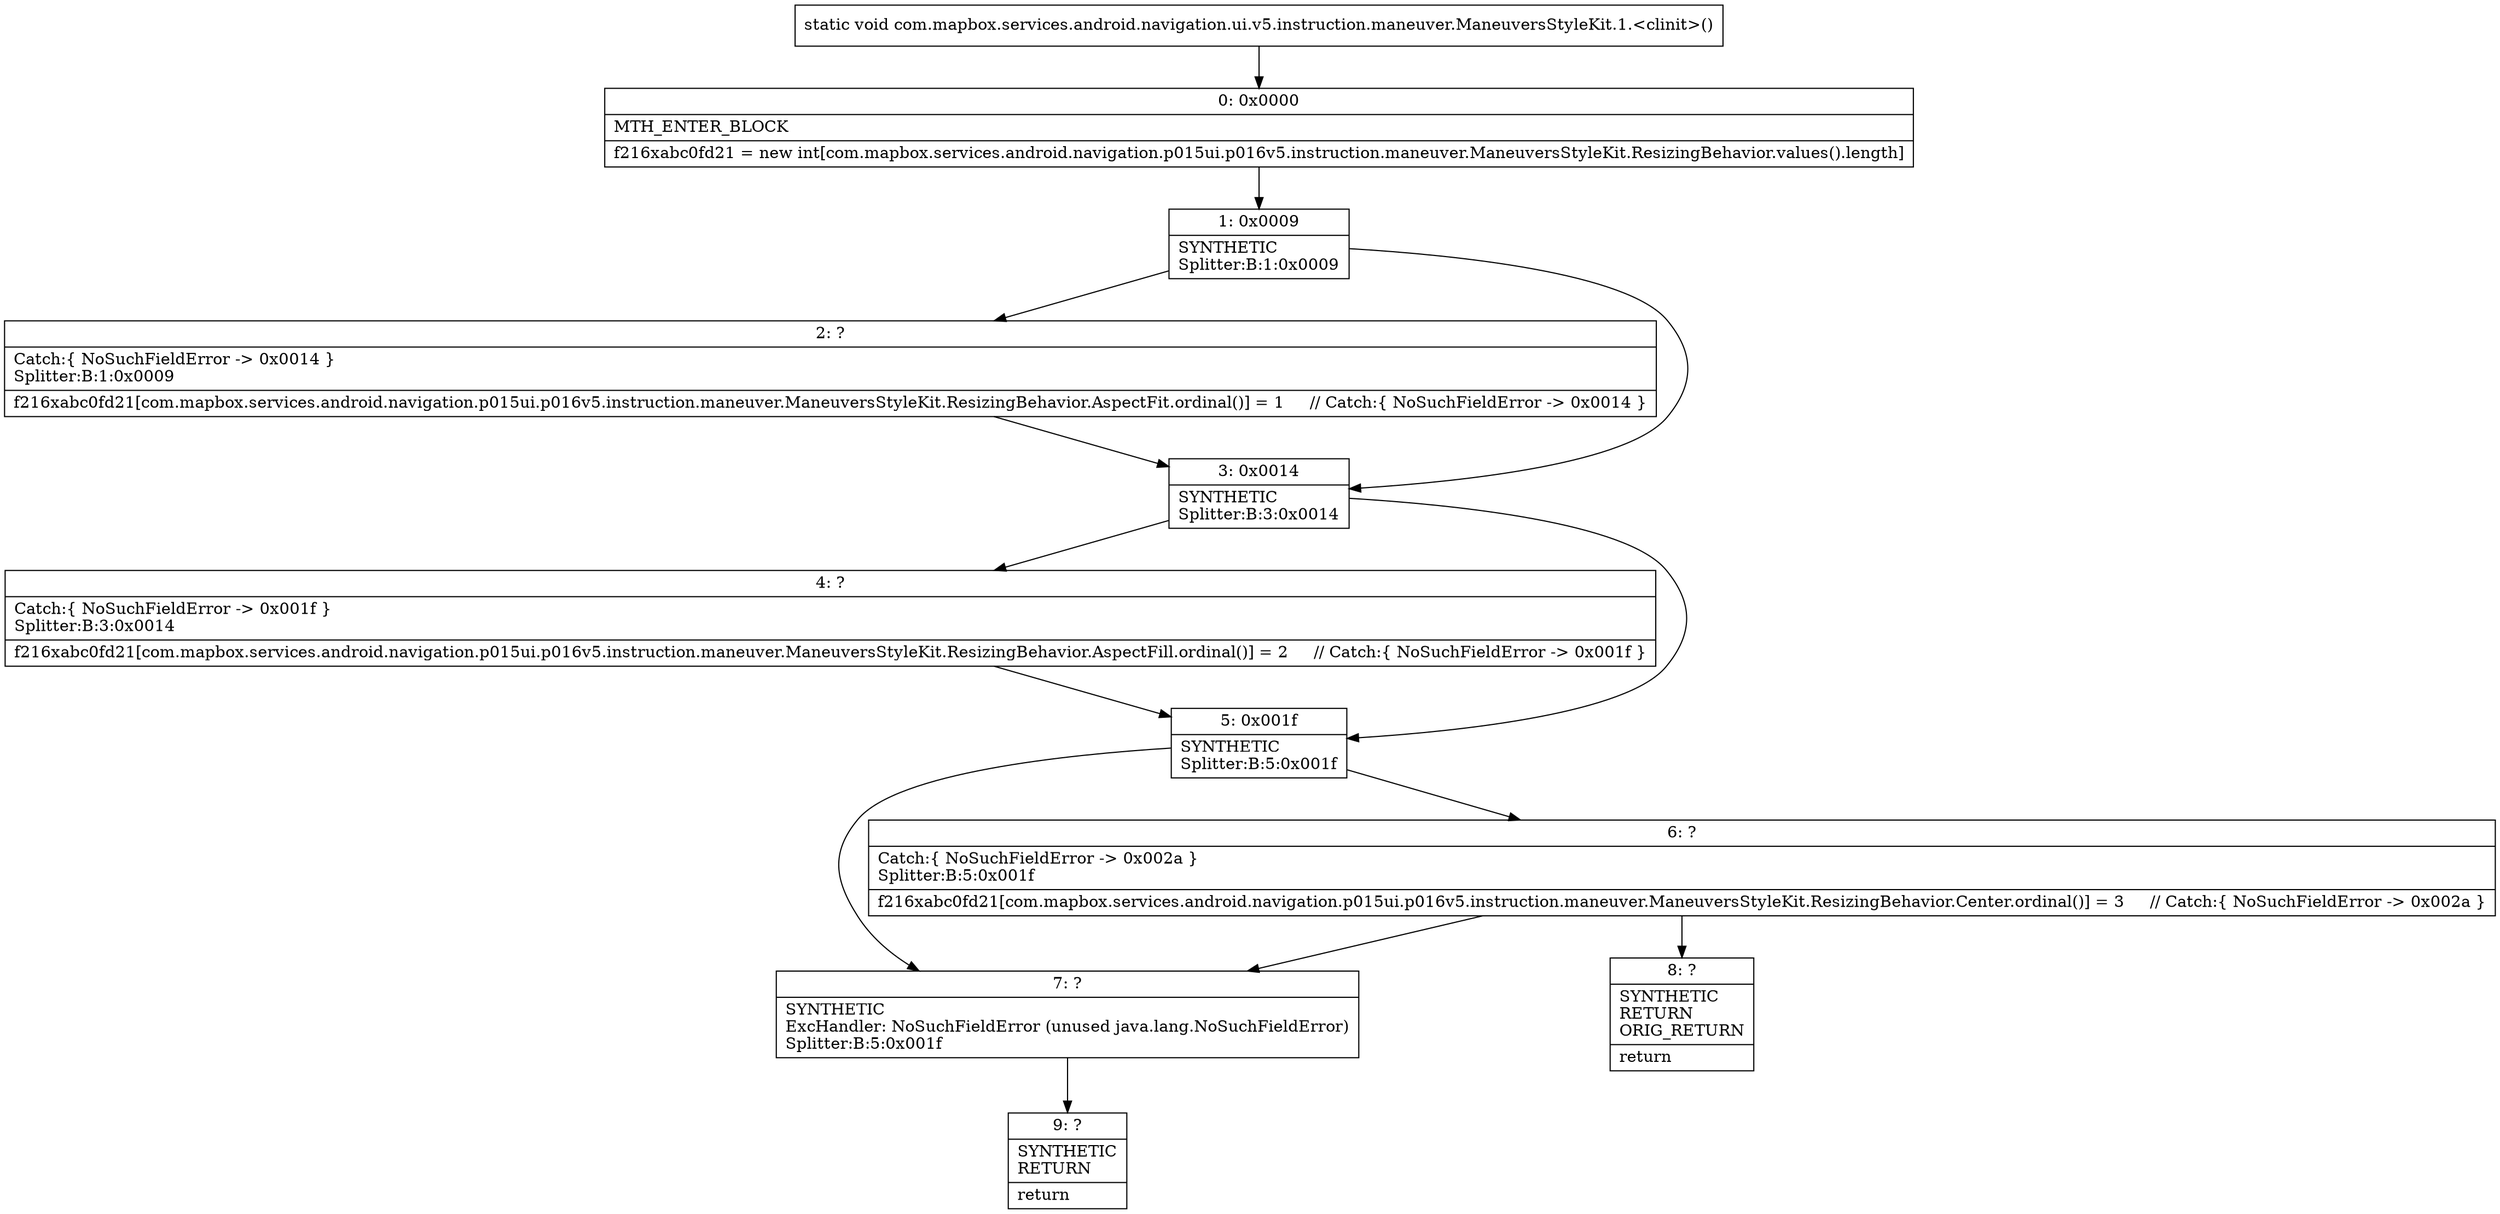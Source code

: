 digraph "CFG forcom.mapbox.services.android.navigation.ui.v5.instruction.maneuver.ManeuversStyleKit.1.\<clinit\>()V" {
Node_0 [shape=record,label="{0\:\ 0x0000|MTH_ENTER_BLOCK\l|f216xabc0fd21 = new int[com.mapbox.services.android.navigation.p015ui.p016v5.instruction.maneuver.ManeuversStyleKit.ResizingBehavior.values().length]\l}"];
Node_1 [shape=record,label="{1\:\ 0x0009|SYNTHETIC\lSplitter:B:1:0x0009\l}"];
Node_2 [shape=record,label="{2\:\ ?|Catch:\{ NoSuchFieldError \-\> 0x0014 \}\lSplitter:B:1:0x0009\l|f216xabc0fd21[com.mapbox.services.android.navigation.p015ui.p016v5.instruction.maneuver.ManeuversStyleKit.ResizingBehavior.AspectFit.ordinal()] = 1     \/\/ Catch:\{ NoSuchFieldError \-\> 0x0014 \}\l}"];
Node_3 [shape=record,label="{3\:\ 0x0014|SYNTHETIC\lSplitter:B:3:0x0014\l}"];
Node_4 [shape=record,label="{4\:\ ?|Catch:\{ NoSuchFieldError \-\> 0x001f \}\lSplitter:B:3:0x0014\l|f216xabc0fd21[com.mapbox.services.android.navigation.p015ui.p016v5.instruction.maneuver.ManeuversStyleKit.ResizingBehavior.AspectFill.ordinal()] = 2     \/\/ Catch:\{ NoSuchFieldError \-\> 0x001f \}\l}"];
Node_5 [shape=record,label="{5\:\ 0x001f|SYNTHETIC\lSplitter:B:5:0x001f\l}"];
Node_6 [shape=record,label="{6\:\ ?|Catch:\{ NoSuchFieldError \-\> 0x002a \}\lSplitter:B:5:0x001f\l|f216xabc0fd21[com.mapbox.services.android.navigation.p015ui.p016v5.instruction.maneuver.ManeuversStyleKit.ResizingBehavior.Center.ordinal()] = 3     \/\/ Catch:\{ NoSuchFieldError \-\> 0x002a \}\l}"];
Node_7 [shape=record,label="{7\:\ ?|SYNTHETIC\lExcHandler: NoSuchFieldError (unused java.lang.NoSuchFieldError)\lSplitter:B:5:0x001f\l}"];
Node_8 [shape=record,label="{8\:\ ?|SYNTHETIC\lRETURN\lORIG_RETURN\l|return\l}"];
Node_9 [shape=record,label="{9\:\ ?|SYNTHETIC\lRETURN\l|return\l}"];
MethodNode[shape=record,label="{static void com.mapbox.services.android.navigation.ui.v5.instruction.maneuver.ManeuversStyleKit.1.\<clinit\>() }"];
MethodNode -> Node_0;
Node_0 -> Node_1;
Node_1 -> Node_2;
Node_1 -> Node_3;
Node_2 -> Node_3;
Node_3 -> Node_4;
Node_3 -> Node_5;
Node_4 -> Node_5;
Node_5 -> Node_6;
Node_5 -> Node_7;
Node_6 -> Node_7;
Node_6 -> Node_8;
Node_7 -> Node_9;
}

